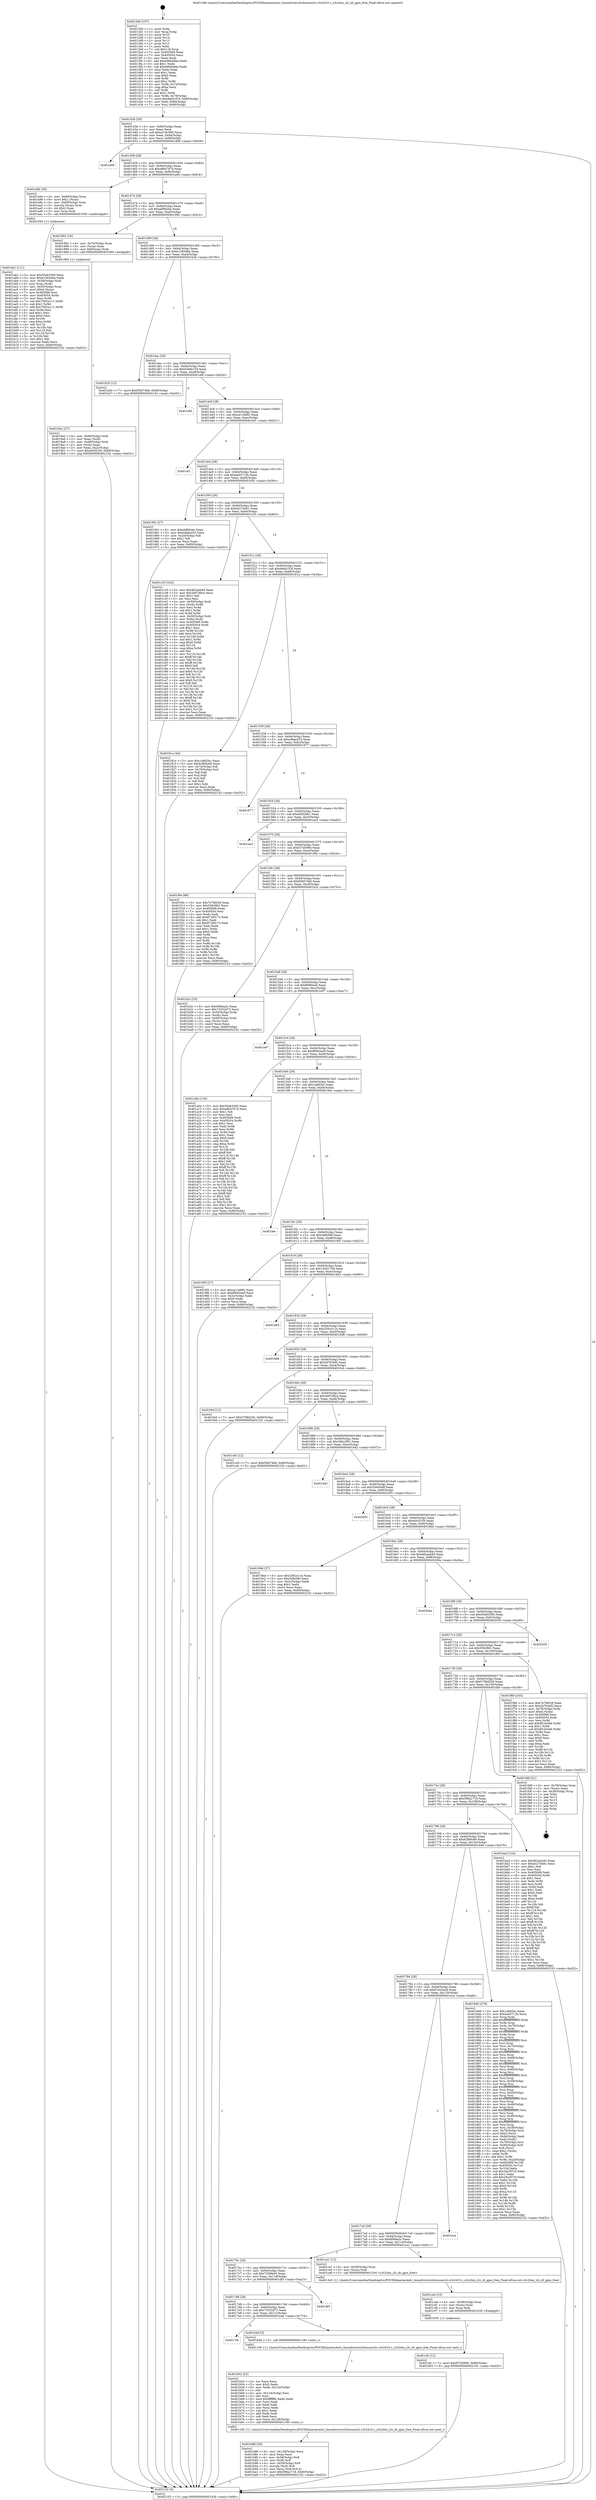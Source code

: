 digraph "0x4013d0" {
  label = "0x4013d0 (/mnt/c/Users/mathe/Desktop/tcc/POCII/binaries/extr_linuxdriversi2cbussesi2c-s3c2410.c_s3c24xx_i2c_dt_gpio_free_Final-ollvm.out::main(0))"
  labelloc = "t"
  node[shape=record]

  Entry [label="",width=0.3,height=0.3,shape=circle,fillcolor=black,style=filled]
  "0x40143b" [label="{
     0x40143b [29]\l
     | [instrs]\l
     &nbsp;&nbsp;0x40143b \<+3\>: mov -0x80(%rbp),%eax\l
     &nbsp;&nbsp;0x40143e \<+2\>: mov %eax,%ecx\l
     &nbsp;&nbsp;0x401440 \<+6\>: sub $0xa216c085,%ecx\l
     &nbsp;&nbsp;0x401446 \<+6\>: mov %eax,-0x94(%rbp)\l
     &nbsp;&nbsp;0x40144c \<+6\>: mov %ecx,-0x98(%rbp)\l
     &nbsp;&nbsp;0x401452 \<+6\>: je 0000000000401d08 \<main+0x938\>\l
  }"]
  "0x401d08" [label="{
     0x401d08\l
  }", style=dashed]
  "0x401458" [label="{
     0x401458 [28]\l
     | [instrs]\l
     &nbsp;&nbsp;0x401458 \<+5\>: jmp 000000000040145d \<main+0x8d\>\l
     &nbsp;&nbsp;0x40145d \<+6\>: mov -0x94(%rbp),%eax\l
     &nbsp;&nbsp;0x401463 \<+5\>: sub $0xa8647b7d,%eax\l
     &nbsp;&nbsp;0x401468 \<+6\>: mov %eax,-0x9c(%rbp)\l
     &nbsp;&nbsp;0x40146e \<+6\>: je 0000000000401a94 \<main+0x6c4\>\l
  }"]
  Exit [label="",width=0.3,height=0.3,shape=circle,fillcolor=black,style=filled,peripheries=2]
  "0x401a94" [label="{
     0x401a94 [29]\l
     | [instrs]\l
     &nbsp;&nbsp;0x401a94 \<+4\>: mov -0x60(%rbp),%rax\l
     &nbsp;&nbsp;0x401a98 \<+6\>: movl $0x1,(%rax)\l
     &nbsp;&nbsp;0x401a9e \<+4\>: mov -0x60(%rbp),%rax\l
     &nbsp;&nbsp;0x401aa2 \<+3\>: movslq (%rax),%rax\l
     &nbsp;&nbsp;0x401aa5 \<+4\>: shl $0x2,%rax\l
     &nbsp;&nbsp;0x401aa9 \<+3\>: mov %rax,%rdi\l
     &nbsp;&nbsp;0x401aac \<+5\>: call 0000000000401050 \<malloc@plt\>\l
     | [calls]\l
     &nbsp;&nbsp;0x401050 \{1\} (unknown)\l
  }"]
  "0x401474" [label="{
     0x401474 [28]\l
     | [instrs]\l
     &nbsp;&nbsp;0x401474 \<+5\>: jmp 0000000000401479 \<main+0xa9\>\l
     &nbsp;&nbsp;0x401479 \<+6\>: mov -0x94(%rbp),%eax\l
     &nbsp;&nbsp;0x40147f \<+5\>: sub $0xabf80cbe,%eax\l
     &nbsp;&nbsp;0x401484 \<+6\>: mov %eax,-0xa0(%rbp)\l
     &nbsp;&nbsp;0x40148a \<+6\>: je 0000000000401992 \<main+0x5c2\>\l
  }"]
  "0x401cfc" [label="{
     0x401cfc [12]\l
     | [instrs]\l
     &nbsp;&nbsp;0x401cfc \<+7\>: movl $0xf37d5990,-0x80(%rbp)\l
     &nbsp;&nbsp;0x401d03 \<+5\>: jmp 0000000000402102 \<main+0xd32\>\l
  }"]
  "0x401992" [label="{
     0x401992 [16]\l
     | [instrs]\l
     &nbsp;&nbsp;0x401992 \<+4\>: mov -0x70(%rbp),%rax\l
     &nbsp;&nbsp;0x401996 \<+3\>: mov (%rax),%rax\l
     &nbsp;&nbsp;0x401999 \<+4\>: mov 0x8(%rax),%rdi\l
     &nbsp;&nbsp;0x40199d \<+5\>: call 0000000000401060 \<atoi@plt\>\l
     | [calls]\l
     &nbsp;&nbsp;0x401060 \{1\} (unknown)\l
  }"]
  "0x401490" [label="{
     0x401490 [28]\l
     | [instrs]\l
     &nbsp;&nbsp;0x401490 \<+5\>: jmp 0000000000401495 \<main+0xc5\>\l
     &nbsp;&nbsp;0x401495 \<+6\>: mov -0x94(%rbp),%eax\l
     &nbsp;&nbsp;0x40149b \<+5\>: sub $0xb1583d6a,%eax\l
     &nbsp;&nbsp;0x4014a0 \<+6\>: mov %eax,-0xa4(%rbp)\l
     &nbsp;&nbsp;0x4014a6 \<+6\>: je 0000000000401b20 \<main+0x750\>\l
  }"]
  "0x401ced" [label="{
     0x401ced [15]\l
     | [instrs]\l
     &nbsp;&nbsp;0x401ced \<+4\>: mov -0x58(%rbp),%rax\l
     &nbsp;&nbsp;0x401cf1 \<+3\>: mov (%rax),%rax\l
     &nbsp;&nbsp;0x401cf4 \<+3\>: mov %rax,%rdi\l
     &nbsp;&nbsp;0x401cf7 \<+5\>: call 0000000000401030 \<free@plt\>\l
     | [calls]\l
     &nbsp;&nbsp;0x401030 \{1\} (unknown)\l
  }"]
  "0x401b20" [label="{
     0x401b20 [12]\l
     | [instrs]\l
     &nbsp;&nbsp;0x401b20 \<+7\>: movl $0xf39d74b6,-0x80(%rbp)\l
     &nbsp;&nbsp;0x401b27 \<+5\>: jmp 0000000000402102 \<main+0xd32\>\l
  }"]
  "0x4014ac" [label="{
     0x4014ac [28]\l
     | [instrs]\l
     &nbsp;&nbsp;0x4014ac \<+5\>: jmp 00000000004014b1 \<main+0xe1\>\l
     &nbsp;&nbsp;0x4014b1 \<+6\>: mov -0x94(%rbp),%eax\l
     &nbsp;&nbsp;0x4014b7 \<+5\>: sub $0xb3e9e104,%eax\l
     &nbsp;&nbsp;0x4014bc \<+6\>: mov %eax,-0xa8(%rbp)\l
     &nbsp;&nbsp;0x4014c2 \<+6\>: je 0000000000401efd \<main+0xb2d\>\l
  }"]
  "0x401b86" [label="{
     0x401b86 [39]\l
     | [instrs]\l
     &nbsp;&nbsp;0x401b86 \<+6\>: mov -0x128(%rbp),%ecx\l
     &nbsp;&nbsp;0x401b8c \<+3\>: imul %eax,%ecx\l
     &nbsp;&nbsp;0x401b8f \<+4\>: mov -0x58(%rbp),%r8\l
     &nbsp;&nbsp;0x401b93 \<+3\>: mov (%r8),%r8\l
     &nbsp;&nbsp;0x401b96 \<+4\>: mov -0x50(%rbp),%r9\l
     &nbsp;&nbsp;0x401b9a \<+3\>: movslq (%r9),%r9\l
     &nbsp;&nbsp;0x401b9d \<+4\>: mov %ecx,(%r8,%r9,4)\l
     &nbsp;&nbsp;0x401ba1 \<+7\>: movl $0x598a2718,-0x80(%rbp)\l
     &nbsp;&nbsp;0x401ba8 \<+5\>: jmp 0000000000402102 \<main+0xd32\>\l
  }"]
  "0x401efd" [label="{
     0x401efd\l
  }", style=dashed]
  "0x4014c8" [label="{
     0x4014c8 [28]\l
     | [instrs]\l
     &nbsp;&nbsp;0x4014c8 \<+5\>: jmp 00000000004014cd \<main+0xfd\>\l
     &nbsp;&nbsp;0x4014cd \<+6\>: mov -0x94(%rbp),%eax\l
     &nbsp;&nbsp;0x4014d3 \<+5\>: sub $0xce13d0f2,%eax\l
     &nbsp;&nbsp;0x4014d8 \<+6\>: mov %eax,-0xac(%rbp)\l
     &nbsp;&nbsp;0x4014de \<+6\>: je 0000000000401ef1 \<main+0xb21\>\l
  }"]
  "0x401b52" [label="{
     0x401b52 [52]\l
     | [instrs]\l
     &nbsp;&nbsp;0x401b52 \<+2\>: xor %ecx,%ecx\l
     &nbsp;&nbsp;0x401b54 \<+5\>: mov $0x2,%edx\l
     &nbsp;&nbsp;0x401b59 \<+6\>: mov %edx,-0x124(%rbp)\l
     &nbsp;&nbsp;0x401b5f \<+1\>: cltd\l
     &nbsp;&nbsp;0x401b60 \<+6\>: mov -0x124(%rbp),%esi\l
     &nbsp;&nbsp;0x401b66 \<+2\>: idiv %esi\l
     &nbsp;&nbsp;0x401b68 \<+6\>: imul $0xfffffffe,%edx,%edx\l
     &nbsp;&nbsp;0x401b6e \<+2\>: mov %ecx,%edi\l
     &nbsp;&nbsp;0x401b70 \<+2\>: sub %edx,%edi\l
     &nbsp;&nbsp;0x401b72 \<+2\>: mov %ecx,%edx\l
     &nbsp;&nbsp;0x401b74 \<+3\>: sub $0x1,%edx\l
     &nbsp;&nbsp;0x401b77 \<+2\>: add %edx,%edi\l
     &nbsp;&nbsp;0x401b79 \<+2\>: sub %edi,%ecx\l
     &nbsp;&nbsp;0x401b7b \<+6\>: mov %ecx,-0x128(%rbp)\l
     &nbsp;&nbsp;0x401b81 \<+5\>: call 0000000000401160 \<next_i\>\l
     | [calls]\l
     &nbsp;&nbsp;0x401160 \{1\} (/mnt/c/Users/mathe/Desktop/tcc/POCII/binaries/extr_linuxdriversi2cbussesi2c-s3c2410.c_s3c24xx_i2c_dt_gpio_free_Final-ollvm.out::next_i)\l
  }"]
  "0x401ef1" [label="{
     0x401ef1\l
  }", style=dashed]
  "0x4014e4" [label="{
     0x4014e4 [28]\l
     | [instrs]\l
     &nbsp;&nbsp;0x4014e4 \<+5\>: jmp 00000000004014e9 \<main+0x119\>\l
     &nbsp;&nbsp;0x4014e9 \<+6\>: mov -0x94(%rbp),%eax\l
     &nbsp;&nbsp;0x4014ef \<+5\>: sub $0xda45712b,%eax\l
     &nbsp;&nbsp;0x4014f4 \<+6\>: mov %eax,-0xb0(%rbp)\l
     &nbsp;&nbsp;0x4014fa \<+6\>: je 000000000040195c \<main+0x58c\>\l
  }"]
  "0x4017f4" [label="{
     0x4017f4\l
  }", style=dashed]
  "0x40195c" [label="{
     0x40195c [27]\l
     | [instrs]\l
     &nbsp;&nbsp;0x40195c \<+5\>: mov $0xabf80cbe,%eax\l
     &nbsp;&nbsp;0x401961 \<+5\>: mov $0xe48ae253,%ecx\l
     &nbsp;&nbsp;0x401966 \<+3\>: mov -0x2d(%rbp),%dl\l
     &nbsp;&nbsp;0x401969 \<+3\>: test $0x1,%dl\l
     &nbsp;&nbsp;0x40196c \<+3\>: cmovne %ecx,%eax\l
     &nbsp;&nbsp;0x40196f \<+3\>: mov %eax,-0x80(%rbp)\l
     &nbsp;&nbsp;0x401972 \<+5\>: jmp 0000000000402102 \<main+0xd32\>\l
  }"]
  "0x401500" [label="{
     0x401500 [28]\l
     | [instrs]\l
     &nbsp;&nbsp;0x401500 \<+5\>: jmp 0000000000401505 \<main+0x135\>\l
     &nbsp;&nbsp;0x401505 \<+6\>: mov -0x94(%rbp),%eax\l
     &nbsp;&nbsp;0x40150b \<+5\>: sub $0xdc27d491,%eax\l
     &nbsp;&nbsp;0x401510 \<+6\>: mov %eax,-0xb4(%rbp)\l
     &nbsp;&nbsp;0x401516 \<+6\>: je 0000000000401c33 \<main+0x863\>\l
  }"]
  "0x401b4d" [label="{
     0x401b4d [5]\l
     | [instrs]\l
     &nbsp;&nbsp;0x401b4d \<+5\>: call 0000000000401160 \<next_i\>\l
     | [calls]\l
     &nbsp;&nbsp;0x401160 \{1\} (/mnt/c/Users/mathe/Desktop/tcc/POCII/binaries/extr_linuxdriversi2cbussesi2c-s3c2410.c_s3c24xx_i2c_dt_gpio_free_Final-ollvm.out::next_i)\l
  }"]
  "0x401c33" [label="{
     0x401c33 [162]\l
     | [instrs]\l
     &nbsp;&nbsp;0x401c33 \<+5\>: mov $0x482aeb40,%eax\l
     &nbsp;&nbsp;0x401c38 \<+5\>: mov $0x2b97dbce,%ecx\l
     &nbsp;&nbsp;0x401c3d \<+2\>: mov $0x1,%dl\l
     &nbsp;&nbsp;0x401c3f \<+2\>: xor %esi,%esi\l
     &nbsp;&nbsp;0x401c41 \<+4\>: mov -0x50(%rbp),%rdi\l
     &nbsp;&nbsp;0x401c45 \<+3\>: mov (%rdi),%r8d\l
     &nbsp;&nbsp;0x401c48 \<+3\>: mov %esi,%r9d\l
     &nbsp;&nbsp;0x401c4b \<+4\>: sub $0x1,%r9d\l
     &nbsp;&nbsp;0x401c4f \<+3\>: sub %r9d,%r8d\l
     &nbsp;&nbsp;0x401c52 \<+4\>: mov -0x50(%rbp),%rdi\l
     &nbsp;&nbsp;0x401c56 \<+3\>: mov %r8d,(%rdi)\l
     &nbsp;&nbsp;0x401c59 \<+8\>: mov 0x405068,%r8d\l
     &nbsp;&nbsp;0x401c61 \<+8\>: mov 0x405054,%r9d\l
     &nbsp;&nbsp;0x401c69 \<+3\>: sub $0x1,%esi\l
     &nbsp;&nbsp;0x401c6c \<+3\>: mov %r8d,%r10d\l
     &nbsp;&nbsp;0x401c6f \<+3\>: add %esi,%r10d\l
     &nbsp;&nbsp;0x401c72 \<+4\>: imul %r10d,%r8d\l
     &nbsp;&nbsp;0x401c76 \<+4\>: and $0x1,%r8d\l
     &nbsp;&nbsp;0x401c7a \<+4\>: cmp $0x0,%r8d\l
     &nbsp;&nbsp;0x401c7e \<+4\>: sete %r11b\l
     &nbsp;&nbsp;0x401c82 \<+4\>: cmp $0xa,%r9d\l
     &nbsp;&nbsp;0x401c86 \<+3\>: setl %bl\l
     &nbsp;&nbsp;0x401c89 \<+3\>: mov %r11b,%r14b\l
     &nbsp;&nbsp;0x401c8c \<+4\>: xor $0xff,%r14b\l
     &nbsp;&nbsp;0x401c90 \<+3\>: mov %bl,%r15b\l
     &nbsp;&nbsp;0x401c93 \<+4\>: xor $0xff,%r15b\l
     &nbsp;&nbsp;0x401c97 \<+3\>: xor $0x0,%dl\l
     &nbsp;&nbsp;0x401c9a \<+3\>: mov %r14b,%r12b\l
     &nbsp;&nbsp;0x401c9d \<+4\>: and $0x0,%r12b\l
     &nbsp;&nbsp;0x401ca1 \<+3\>: and %dl,%r11b\l
     &nbsp;&nbsp;0x401ca4 \<+3\>: mov %r15b,%r13b\l
     &nbsp;&nbsp;0x401ca7 \<+4\>: and $0x0,%r13b\l
     &nbsp;&nbsp;0x401cab \<+2\>: and %dl,%bl\l
     &nbsp;&nbsp;0x401cad \<+3\>: or %r11b,%r12b\l
     &nbsp;&nbsp;0x401cb0 \<+3\>: or %bl,%r13b\l
     &nbsp;&nbsp;0x401cb3 \<+3\>: xor %r13b,%r12b\l
     &nbsp;&nbsp;0x401cb6 \<+3\>: or %r15b,%r14b\l
     &nbsp;&nbsp;0x401cb9 \<+4\>: xor $0xff,%r14b\l
     &nbsp;&nbsp;0x401cbd \<+3\>: or $0x0,%dl\l
     &nbsp;&nbsp;0x401cc0 \<+3\>: and %dl,%r14b\l
     &nbsp;&nbsp;0x401cc3 \<+3\>: or %r14b,%r12b\l
     &nbsp;&nbsp;0x401cc6 \<+4\>: test $0x1,%r12b\l
     &nbsp;&nbsp;0x401cca \<+3\>: cmovne %ecx,%eax\l
     &nbsp;&nbsp;0x401ccd \<+3\>: mov %eax,-0x80(%rbp)\l
     &nbsp;&nbsp;0x401cd0 \<+5\>: jmp 0000000000402102 \<main+0xd32\>\l
  }"]
  "0x40151c" [label="{
     0x40151c [28]\l
     | [instrs]\l
     &nbsp;&nbsp;0x40151c \<+5\>: jmp 0000000000401521 \<main+0x151\>\l
     &nbsp;&nbsp;0x401521 \<+6\>: mov -0x94(%rbp),%eax\l
     &nbsp;&nbsp;0x401527 \<+5\>: sub $0xded41f18,%eax\l
     &nbsp;&nbsp;0x40152c \<+6\>: mov %eax,-0xb8(%rbp)\l
     &nbsp;&nbsp;0x401532 \<+6\>: je 000000000040181a \<main+0x44a\>\l
  }"]
  "0x4017d8" [label="{
     0x4017d8 [28]\l
     | [instrs]\l
     &nbsp;&nbsp;0x4017d8 \<+5\>: jmp 00000000004017dd \<main+0x40d\>\l
     &nbsp;&nbsp;0x4017dd \<+6\>: mov -0x94(%rbp),%eax\l
     &nbsp;&nbsp;0x4017e3 \<+5\>: sub $0x73332d72,%eax\l
     &nbsp;&nbsp;0x4017e8 \<+6\>: mov %eax,-0x11c(%rbp)\l
     &nbsp;&nbsp;0x4017ee \<+6\>: je 0000000000401b4d \<main+0x77d\>\l
  }"]
  "0x40181a" [label="{
     0x40181a [44]\l
     | [instrs]\l
     &nbsp;&nbsp;0x40181a \<+5\>: mov $0x1a8d2bc,%eax\l
     &nbsp;&nbsp;0x40181f \<+5\>: mov $0x62fb6c66,%ecx\l
     &nbsp;&nbsp;0x401824 \<+3\>: mov -0x7a(%rbp),%dl\l
     &nbsp;&nbsp;0x401827 \<+4\>: mov -0x79(%rbp),%sil\l
     &nbsp;&nbsp;0x40182b \<+3\>: mov %dl,%dil\l
     &nbsp;&nbsp;0x40182e \<+3\>: and %sil,%dil\l
     &nbsp;&nbsp;0x401831 \<+3\>: xor %sil,%dl\l
     &nbsp;&nbsp;0x401834 \<+3\>: or %dl,%dil\l
     &nbsp;&nbsp;0x401837 \<+4\>: test $0x1,%dil\l
     &nbsp;&nbsp;0x40183b \<+3\>: cmovne %ecx,%eax\l
     &nbsp;&nbsp;0x40183e \<+3\>: mov %eax,-0x80(%rbp)\l
     &nbsp;&nbsp;0x401841 \<+5\>: jmp 0000000000402102 \<main+0xd32\>\l
  }"]
  "0x401538" [label="{
     0x401538 [28]\l
     | [instrs]\l
     &nbsp;&nbsp;0x401538 \<+5\>: jmp 000000000040153d \<main+0x16d\>\l
     &nbsp;&nbsp;0x40153d \<+6\>: mov -0x94(%rbp),%eax\l
     &nbsp;&nbsp;0x401543 \<+5\>: sub $0xe48ae253,%eax\l
     &nbsp;&nbsp;0x401548 \<+6\>: mov %eax,-0xbc(%rbp)\l
     &nbsp;&nbsp;0x40154e \<+6\>: je 0000000000401977 \<main+0x5a7\>\l
  }"]
  "0x402102" [label="{
     0x402102 [5]\l
     | [instrs]\l
     &nbsp;&nbsp;0x402102 \<+5\>: jmp 000000000040143b \<main+0x6b\>\l
  }"]
  "0x4013d0" [label="{
     0x4013d0 [107]\l
     | [instrs]\l
     &nbsp;&nbsp;0x4013d0 \<+1\>: push %rbp\l
     &nbsp;&nbsp;0x4013d1 \<+3\>: mov %rsp,%rbp\l
     &nbsp;&nbsp;0x4013d4 \<+2\>: push %r15\l
     &nbsp;&nbsp;0x4013d6 \<+2\>: push %r14\l
     &nbsp;&nbsp;0x4013d8 \<+2\>: push %r13\l
     &nbsp;&nbsp;0x4013da \<+2\>: push %r12\l
     &nbsp;&nbsp;0x4013dc \<+1\>: push %rbx\l
     &nbsp;&nbsp;0x4013dd \<+7\>: sub $0x118,%rsp\l
     &nbsp;&nbsp;0x4013e4 \<+7\>: mov 0x405068,%eax\l
     &nbsp;&nbsp;0x4013eb \<+7\>: mov 0x405054,%ecx\l
     &nbsp;&nbsp;0x4013f2 \<+2\>: mov %eax,%edx\l
     &nbsp;&nbsp;0x4013f4 \<+6\>: add $0xe96bd4be,%edx\l
     &nbsp;&nbsp;0x4013fa \<+3\>: sub $0x1,%edx\l
     &nbsp;&nbsp;0x4013fd \<+6\>: sub $0xe96bd4be,%edx\l
     &nbsp;&nbsp;0x401403 \<+3\>: imul %edx,%eax\l
     &nbsp;&nbsp;0x401406 \<+3\>: and $0x1,%eax\l
     &nbsp;&nbsp;0x401409 \<+3\>: cmp $0x0,%eax\l
     &nbsp;&nbsp;0x40140c \<+4\>: sete %r8b\l
     &nbsp;&nbsp;0x401410 \<+4\>: and $0x1,%r8b\l
     &nbsp;&nbsp;0x401414 \<+4\>: mov %r8b,-0x7a(%rbp)\l
     &nbsp;&nbsp;0x401418 \<+3\>: cmp $0xa,%ecx\l
     &nbsp;&nbsp;0x40141b \<+4\>: setl %r8b\l
     &nbsp;&nbsp;0x40141f \<+4\>: and $0x1,%r8b\l
     &nbsp;&nbsp;0x401423 \<+4\>: mov %r8b,-0x79(%rbp)\l
     &nbsp;&nbsp;0x401427 \<+7\>: movl $0xded41f18,-0x80(%rbp)\l
     &nbsp;&nbsp;0x40142e \<+6\>: mov %edi,-0x84(%rbp)\l
     &nbsp;&nbsp;0x401434 \<+7\>: mov %rsi,-0x90(%rbp)\l
  }"]
  "0x401df3" [label="{
     0x401df3\l
  }", style=dashed]
  "0x401977" [label="{
     0x401977\l
  }", style=dashed]
  "0x401554" [label="{
     0x401554 [28]\l
     | [instrs]\l
     &nbsp;&nbsp;0x401554 \<+5\>: jmp 0000000000401559 \<main+0x189\>\l
     &nbsp;&nbsp;0x401559 \<+6\>: mov -0x94(%rbp),%eax\l
     &nbsp;&nbsp;0x40155f \<+5\>: sub $0xe92f26b1,%eax\l
     &nbsp;&nbsp;0x401564 \<+6\>: mov %eax,-0xc0(%rbp)\l
     &nbsp;&nbsp;0x40156a \<+6\>: je 0000000000401ea3 \<main+0xad3\>\l
  }"]
  "0x4017bc" [label="{
     0x4017bc [28]\l
     | [instrs]\l
     &nbsp;&nbsp;0x4017bc \<+5\>: jmp 00000000004017c1 \<main+0x3f1\>\l
     &nbsp;&nbsp;0x4017c1 \<+6\>: mov -0x94(%rbp),%eax\l
     &nbsp;&nbsp;0x4017c7 \<+5\>: sub $0x7259feb5,%eax\l
     &nbsp;&nbsp;0x4017cc \<+6\>: mov %eax,-0x118(%rbp)\l
     &nbsp;&nbsp;0x4017d2 \<+6\>: je 0000000000401df3 \<main+0xa23\>\l
  }"]
  "0x401ea3" [label="{
     0x401ea3\l
  }", style=dashed]
  "0x401570" [label="{
     0x401570 [28]\l
     | [instrs]\l
     &nbsp;&nbsp;0x401570 \<+5\>: jmp 0000000000401575 \<main+0x1a5\>\l
     &nbsp;&nbsp;0x401575 \<+6\>: mov -0x94(%rbp),%eax\l
     &nbsp;&nbsp;0x40157b \<+5\>: sub $0xf37d5990,%eax\l
     &nbsp;&nbsp;0x401580 \<+6\>: mov %eax,-0xc4(%rbp)\l
     &nbsp;&nbsp;0x401586 \<+6\>: je 0000000000401f0e \<main+0xb3e\>\l
  }"]
  "0x401ce1" [label="{
     0x401ce1 [12]\l
     | [instrs]\l
     &nbsp;&nbsp;0x401ce1 \<+4\>: mov -0x58(%rbp),%rax\l
     &nbsp;&nbsp;0x401ce5 \<+3\>: mov (%rax),%rdi\l
     &nbsp;&nbsp;0x401ce8 \<+5\>: call 00000000004013c0 \<s3c24xx_i2c_dt_gpio_free\>\l
     | [calls]\l
     &nbsp;&nbsp;0x4013c0 \{1\} (/mnt/c/Users/mathe/Desktop/tcc/POCII/binaries/extr_linuxdriversi2cbussesi2c-s3c2410.c_s3c24xx_i2c_dt_gpio_free_Final-ollvm.out::s3c24xx_i2c_dt_gpio_free)\l
  }"]
  "0x401f0e" [label="{
     0x401f0e [88]\l
     | [instrs]\l
     &nbsp;&nbsp;0x401f0e \<+5\>: mov $0x7e7fd028,%eax\l
     &nbsp;&nbsp;0x401f13 \<+5\>: mov $0x55fc0fd1,%ecx\l
     &nbsp;&nbsp;0x401f18 \<+7\>: mov 0x405068,%edx\l
     &nbsp;&nbsp;0x401f1f \<+7\>: mov 0x405054,%esi\l
     &nbsp;&nbsp;0x401f26 \<+2\>: mov %edx,%edi\l
     &nbsp;&nbsp;0x401f28 \<+6\>: add $0x8728f173,%edi\l
     &nbsp;&nbsp;0x401f2e \<+3\>: sub $0x1,%edi\l
     &nbsp;&nbsp;0x401f31 \<+6\>: sub $0x8728f173,%edi\l
     &nbsp;&nbsp;0x401f37 \<+3\>: imul %edi,%edx\l
     &nbsp;&nbsp;0x401f3a \<+3\>: and $0x1,%edx\l
     &nbsp;&nbsp;0x401f3d \<+3\>: cmp $0x0,%edx\l
     &nbsp;&nbsp;0x401f40 \<+4\>: sete %r8b\l
     &nbsp;&nbsp;0x401f44 \<+3\>: cmp $0xa,%esi\l
     &nbsp;&nbsp;0x401f47 \<+4\>: setl %r9b\l
     &nbsp;&nbsp;0x401f4b \<+3\>: mov %r8b,%r10b\l
     &nbsp;&nbsp;0x401f4e \<+3\>: and %r9b,%r10b\l
     &nbsp;&nbsp;0x401f51 \<+3\>: xor %r9b,%r8b\l
     &nbsp;&nbsp;0x401f54 \<+3\>: or %r8b,%r10b\l
     &nbsp;&nbsp;0x401f57 \<+4\>: test $0x1,%r10b\l
     &nbsp;&nbsp;0x401f5b \<+3\>: cmovne %ecx,%eax\l
     &nbsp;&nbsp;0x401f5e \<+3\>: mov %eax,-0x80(%rbp)\l
     &nbsp;&nbsp;0x401f61 \<+5\>: jmp 0000000000402102 \<main+0xd32\>\l
  }"]
  "0x40158c" [label="{
     0x40158c [28]\l
     | [instrs]\l
     &nbsp;&nbsp;0x40158c \<+5\>: jmp 0000000000401591 \<main+0x1c1\>\l
     &nbsp;&nbsp;0x401591 \<+6\>: mov -0x94(%rbp),%eax\l
     &nbsp;&nbsp;0x401597 \<+5\>: sub $0xf39d74b6,%eax\l
     &nbsp;&nbsp;0x40159c \<+6\>: mov %eax,-0xc8(%rbp)\l
     &nbsp;&nbsp;0x4015a2 \<+6\>: je 0000000000401b2c \<main+0x75c\>\l
  }"]
  "0x4017a0" [label="{
     0x4017a0 [28]\l
     | [instrs]\l
     &nbsp;&nbsp;0x4017a0 \<+5\>: jmp 00000000004017a5 \<main+0x3d5\>\l
     &nbsp;&nbsp;0x4017a5 \<+6\>: mov -0x94(%rbp),%eax\l
     &nbsp;&nbsp;0x4017ab \<+5\>: sub $0x6f4fea2c,%eax\l
     &nbsp;&nbsp;0x4017b0 \<+6\>: mov %eax,-0x114(%rbp)\l
     &nbsp;&nbsp;0x4017b6 \<+6\>: je 0000000000401ce1 \<main+0x911\>\l
  }"]
  "0x401b2c" [label="{
     0x401b2c [33]\l
     | [instrs]\l
     &nbsp;&nbsp;0x401b2c \<+5\>: mov $0x6f4fea2c,%eax\l
     &nbsp;&nbsp;0x401b31 \<+5\>: mov $0x73332d72,%ecx\l
     &nbsp;&nbsp;0x401b36 \<+4\>: mov -0x50(%rbp),%rdx\l
     &nbsp;&nbsp;0x401b3a \<+2\>: mov (%rdx),%esi\l
     &nbsp;&nbsp;0x401b3c \<+4\>: mov -0x60(%rbp),%rdx\l
     &nbsp;&nbsp;0x401b40 \<+2\>: cmp (%rdx),%esi\l
     &nbsp;&nbsp;0x401b42 \<+3\>: cmovl %ecx,%eax\l
     &nbsp;&nbsp;0x401b45 \<+3\>: mov %eax,-0x80(%rbp)\l
     &nbsp;&nbsp;0x401b48 \<+5\>: jmp 0000000000402102 \<main+0xd32\>\l
  }"]
  "0x4015a8" [label="{
     0x4015a8 [28]\l
     | [instrs]\l
     &nbsp;&nbsp;0x4015a8 \<+5\>: jmp 00000000004015ad \<main+0x1dd\>\l
     &nbsp;&nbsp;0x4015ad \<+6\>: mov -0x94(%rbp),%eax\l
     &nbsp;&nbsp;0x4015b3 \<+5\>: sub $0xf6f80eab,%eax\l
     &nbsp;&nbsp;0x4015b8 \<+6\>: mov %eax,-0xcc(%rbp)\l
     &nbsp;&nbsp;0x4015be \<+6\>: je 0000000000401e97 \<main+0xac7\>\l
  }"]
  "0x401eca" [label="{
     0x401eca\l
  }", style=dashed]
  "0x401e97" [label="{
     0x401e97\l
  }", style=dashed]
  "0x4015c4" [label="{
     0x4015c4 [28]\l
     | [instrs]\l
     &nbsp;&nbsp;0x4015c4 \<+5\>: jmp 00000000004015c9 \<main+0x1f9\>\l
     &nbsp;&nbsp;0x4015c9 \<+6\>: mov -0x94(%rbp),%eax\l
     &nbsp;&nbsp;0x4015cf \<+5\>: sub $0xf8062ee9,%eax\l
     &nbsp;&nbsp;0x4015d4 \<+6\>: mov %eax,-0xd0(%rbp)\l
     &nbsp;&nbsp;0x4015da \<+6\>: je 0000000000401a0e \<main+0x63e\>\l
  }"]
  "0x401ab1" [label="{
     0x401ab1 [111]\l
     | [instrs]\l
     &nbsp;&nbsp;0x401ab1 \<+5\>: mov $0x50a63395,%ecx\l
     &nbsp;&nbsp;0x401ab6 \<+5\>: mov $0xb1583d6a,%edx\l
     &nbsp;&nbsp;0x401abb \<+4\>: mov -0x58(%rbp),%rdi\l
     &nbsp;&nbsp;0x401abf \<+3\>: mov %rax,(%rdi)\l
     &nbsp;&nbsp;0x401ac2 \<+4\>: mov -0x50(%rbp),%rax\l
     &nbsp;&nbsp;0x401ac6 \<+6\>: movl $0x0,(%rax)\l
     &nbsp;&nbsp;0x401acc \<+7\>: mov 0x405068,%esi\l
     &nbsp;&nbsp;0x401ad3 \<+8\>: mov 0x405054,%r8d\l
     &nbsp;&nbsp;0x401adb \<+3\>: mov %esi,%r9d\l
     &nbsp;&nbsp;0x401ade \<+7\>: sub $0x7002a111,%r9d\l
     &nbsp;&nbsp;0x401ae5 \<+4\>: sub $0x1,%r9d\l
     &nbsp;&nbsp;0x401ae9 \<+7\>: add $0x7002a111,%r9d\l
     &nbsp;&nbsp;0x401af0 \<+4\>: imul %r9d,%esi\l
     &nbsp;&nbsp;0x401af4 \<+3\>: and $0x1,%esi\l
     &nbsp;&nbsp;0x401af7 \<+3\>: cmp $0x0,%esi\l
     &nbsp;&nbsp;0x401afa \<+4\>: sete %r10b\l
     &nbsp;&nbsp;0x401afe \<+4\>: cmp $0xa,%r8d\l
     &nbsp;&nbsp;0x401b02 \<+4\>: setl %r11b\l
     &nbsp;&nbsp;0x401b06 \<+3\>: mov %r10b,%bl\l
     &nbsp;&nbsp;0x401b09 \<+3\>: and %r11b,%bl\l
     &nbsp;&nbsp;0x401b0c \<+3\>: xor %r11b,%r10b\l
     &nbsp;&nbsp;0x401b0f \<+3\>: or %r10b,%bl\l
     &nbsp;&nbsp;0x401b12 \<+3\>: test $0x1,%bl\l
     &nbsp;&nbsp;0x401b15 \<+3\>: cmovne %edx,%ecx\l
     &nbsp;&nbsp;0x401b18 \<+3\>: mov %ecx,-0x80(%rbp)\l
     &nbsp;&nbsp;0x401b1b \<+5\>: jmp 0000000000402102 \<main+0xd32\>\l
  }"]
  "0x401a0e" [label="{
     0x401a0e [134]\l
     | [instrs]\l
     &nbsp;&nbsp;0x401a0e \<+5\>: mov $0x50a63395,%eax\l
     &nbsp;&nbsp;0x401a13 \<+5\>: mov $0xa8647b7d,%ecx\l
     &nbsp;&nbsp;0x401a18 \<+2\>: mov $0x1,%dl\l
     &nbsp;&nbsp;0x401a1a \<+2\>: xor %esi,%esi\l
     &nbsp;&nbsp;0x401a1c \<+7\>: mov 0x405068,%edi\l
     &nbsp;&nbsp;0x401a23 \<+8\>: mov 0x405054,%r8d\l
     &nbsp;&nbsp;0x401a2b \<+3\>: sub $0x1,%esi\l
     &nbsp;&nbsp;0x401a2e \<+3\>: mov %edi,%r9d\l
     &nbsp;&nbsp;0x401a31 \<+3\>: add %esi,%r9d\l
     &nbsp;&nbsp;0x401a34 \<+4\>: imul %r9d,%edi\l
     &nbsp;&nbsp;0x401a38 \<+3\>: and $0x1,%edi\l
     &nbsp;&nbsp;0x401a3b \<+3\>: cmp $0x0,%edi\l
     &nbsp;&nbsp;0x401a3e \<+4\>: sete %r10b\l
     &nbsp;&nbsp;0x401a42 \<+4\>: cmp $0xa,%r8d\l
     &nbsp;&nbsp;0x401a46 \<+4\>: setl %r11b\l
     &nbsp;&nbsp;0x401a4a \<+3\>: mov %r10b,%bl\l
     &nbsp;&nbsp;0x401a4d \<+3\>: xor $0xff,%bl\l
     &nbsp;&nbsp;0x401a50 \<+3\>: mov %r11b,%r14b\l
     &nbsp;&nbsp;0x401a53 \<+4\>: xor $0xff,%r14b\l
     &nbsp;&nbsp;0x401a57 \<+3\>: xor $0x1,%dl\l
     &nbsp;&nbsp;0x401a5a \<+3\>: mov %bl,%r15b\l
     &nbsp;&nbsp;0x401a5d \<+4\>: and $0xff,%r15b\l
     &nbsp;&nbsp;0x401a61 \<+3\>: and %dl,%r10b\l
     &nbsp;&nbsp;0x401a64 \<+3\>: mov %r14b,%r12b\l
     &nbsp;&nbsp;0x401a67 \<+4\>: and $0xff,%r12b\l
     &nbsp;&nbsp;0x401a6b \<+3\>: and %dl,%r11b\l
     &nbsp;&nbsp;0x401a6e \<+3\>: or %r10b,%r15b\l
     &nbsp;&nbsp;0x401a71 \<+3\>: or %r11b,%r12b\l
     &nbsp;&nbsp;0x401a74 \<+3\>: xor %r12b,%r15b\l
     &nbsp;&nbsp;0x401a77 \<+3\>: or %r14b,%bl\l
     &nbsp;&nbsp;0x401a7a \<+3\>: xor $0xff,%bl\l
     &nbsp;&nbsp;0x401a7d \<+3\>: or $0x1,%dl\l
     &nbsp;&nbsp;0x401a80 \<+2\>: and %dl,%bl\l
     &nbsp;&nbsp;0x401a82 \<+3\>: or %bl,%r15b\l
     &nbsp;&nbsp;0x401a85 \<+4\>: test $0x1,%r15b\l
     &nbsp;&nbsp;0x401a89 \<+3\>: cmovne %ecx,%eax\l
     &nbsp;&nbsp;0x401a8c \<+3\>: mov %eax,-0x80(%rbp)\l
     &nbsp;&nbsp;0x401a8f \<+5\>: jmp 0000000000402102 \<main+0xd32\>\l
  }"]
  "0x4015e0" [label="{
     0x4015e0 [28]\l
     | [instrs]\l
     &nbsp;&nbsp;0x4015e0 \<+5\>: jmp 00000000004015e5 \<main+0x215\>\l
     &nbsp;&nbsp;0x4015e5 \<+6\>: mov -0x94(%rbp),%eax\l
     &nbsp;&nbsp;0x4015eb \<+5\>: sub $0x1a8d2bc,%eax\l
     &nbsp;&nbsp;0x4015f0 \<+6\>: mov %eax,-0xd4(%rbp)\l
     &nbsp;&nbsp;0x4015f6 \<+6\>: je 0000000000401fee \<main+0xc1e\>\l
  }"]
  "0x4019a2" [label="{
     0x4019a2 [27]\l
     | [instrs]\l
     &nbsp;&nbsp;0x4019a2 \<+4\>: mov -0x68(%rbp),%rdi\l
     &nbsp;&nbsp;0x4019a6 \<+2\>: mov %eax,(%rdi)\l
     &nbsp;&nbsp;0x4019a8 \<+4\>: mov -0x68(%rbp),%rdi\l
     &nbsp;&nbsp;0x4019ac \<+2\>: mov (%rdi),%eax\l
     &nbsp;&nbsp;0x4019ae \<+3\>: mov %eax,-0x2c(%rbp)\l
     &nbsp;&nbsp;0x4019b1 \<+7\>: movl $0x40cf31f4,-0x80(%rbp)\l
     &nbsp;&nbsp;0x4019b8 \<+5\>: jmp 0000000000402102 \<main+0xd32\>\l
  }"]
  "0x401fee" [label="{
     0x401fee\l
  }", style=dashed]
  "0x4015fc" [label="{
     0x4015fc [28]\l
     | [instrs]\l
     &nbsp;&nbsp;0x4015fc \<+5\>: jmp 0000000000401601 \<main+0x231\>\l
     &nbsp;&nbsp;0x401601 \<+6\>: mov -0x94(%rbp),%eax\l
     &nbsp;&nbsp;0x401607 \<+5\>: sub $0x34fb590,%eax\l
     &nbsp;&nbsp;0x40160c \<+6\>: mov %eax,-0xd8(%rbp)\l
     &nbsp;&nbsp;0x401612 \<+6\>: je 00000000004019f3 \<main+0x623\>\l
  }"]
  "0x401784" [label="{
     0x401784 [28]\l
     | [instrs]\l
     &nbsp;&nbsp;0x401784 \<+5\>: jmp 0000000000401789 \<main+0x3b9\>\l
     &nbsp;&nbsp;0x401789 \<+6\>: mov -0x94(%rbp),%eax\l
     &nbsp;&nbsp;0x40178f \<+5\>: sub $0x67e02a2d,%eax\l
     &nbsp;&nbsp;0x401794 \<+6\>: mov %eax,-0x110(%rbp)\l
     &nbsp;&nbsp;0x40179a \<+6\>: je 0000000000401eca \<main+0xafa\>\l
  }"]
  "0x4019f3" [label="{
     0x4019f3 [27]\l
     | [instrs]\l
     &nbsp;&nbsp;0x4019f3 \<+5\>: mov $0xce13d0f2,%eax\l
     &nbsp;&nbsp;0x4019f8 \<+5\>: mov $0xf8062ee9,%ecx\l
     &nbsp;&nbsp;0x4019fd \<+3\>: mov -0x2c(%rbp),%edx\l
     &nbsp;&nbsp;0x401a00 \<+3\>: cmp $0x0,%edx\l
     &nbsp;&nbsp;0x401a03 \<+3\>: cmove %ecx,%eax\l
     &nbsp;&nbsp;0x401a06 \<+3\>: mov %eax,-0x80(%rbp)\l
     &nbsp;&nbsp;0x401a09 \<+5\>: jmp 0000000000402102 \<main+0xd32\>\l
  }"]
  "0x401618" [label="{
     0x401618 [28]\l
     | [instrs]\l
     &nbsp;&nbsp;0x401618 \<+5\>: jmp 000000000040161d \<main+0x24d\>\l
     &nbsp;&nbsp;0x40161d \<+6\>: mov -0x94(%rbp),%eax\l
     &nbsp;&nbsp;0x401623 \<+5\>: sub $0x14261709,%eax\l
     &nbsp;&nbsp;0x401628 \<+6\>: mov %eax,-0xdc(%rbp)\l
     &nbsp;&nbsp;0x40162e \<+6\>: je 0000000000401d63 \<main+0x993\>\l
  }"]
  "0x401846" [label="{
     0x401846 [278]\l
     | [instrs]\l
     &nbsp;&nbsp;0x401846 \<+5\>: mov $0x1a8d2bc,%eax\l
     &nbsp;&nbsp;0x40184b \<+5\>: mov $0xda45712b,%ecx\l
     &nbsp;&nbsp;0x401850 \<+3\>: mov %rsp,%rdx\l
     &nbsp;&nbsp;0x401853 \<+4\>: add $0xfffffffffffffff0,%rdx\l
     &nbsp;&nbsp;0x401857 \<+3\>: mov %rdx,%rsp\l
     &nbsp;&nbsp;0x40185a \<+4\>: mov %rdx,-0x78(%rbp)\l
     &nbsp;&nbsp;0x40185e \<+3\>: mov %rsp,%rdx\l
     &nbsp;&nbsp;0x401861 \<+4\>: add $0xfffffffffffffff0,%rdx\l
     &nbsp;&nbsp;0x401865 \<+3\>: mov %rdx,%rsp\l
     &nbsp;&nbsp;0x401868 \<+3\>: mov %rsp,%rsi\l
     &nbsp;&nbsp;0x40186b \<+4\>: add $0xfffffffffffffff0,%rsi\l
     &nbsp;&nbsp;0x40186f \<+3\>: mov %rsi,%rsp\l
     &nbsp;&nbsp;0x401872 \<+4\>: mov %rsi,-0x70(%rbp)\l
     &nbsp;&nbsp;0x401876 \<+3\>: mov %rsp,%rsi\l
     &nbsp;&nbsp;0x401879 \<+4\>: add $0xfffffffffffffff0,%rsi\l
     &nbsp;&nbsp;0x40187d \<+3\>: mov %rsi,%rsp\l
     &nbsp;&nbsp;0x401880 \<+4\>: mov %rsi,-0x68(%rbp)\l
     &nbsp;&nbsp;0x401884 \<+3\>: mov %rsp,%rsi\l
     &nbsp;&nbsp;0x401887 \<+4\>: add $0xfffffffffffffff0,%rsi\l
     &nbsp;&nbsp;0x40188b \<+3\>: mov %rsi,%rsp\l
     &nbsp;&nbsp;0x40188e \<+4\>: mov %rsi,-0x60(%rbp)\l
     &nbsp;&nbsp;0x401892 \<+3\>: mov %rsp,%rsi\l
     &nbsp;&nbsp;0x401895 \<+4\>: add $0xfffffffffffffff0,%rsi\l
     &nbsp;&nbsp;0x401899 \<+3\>: mov %rsi,%rsp\l
     &nbsp;&nbsp;0x40189c \<+4\>: mov %rsi,-0x58(%rbp)\l
     &nbsp;&nbsp;0x4018a0 \<+3\>: mov %rsp,%rsi\l
     &nbsp;&nbsp;0x4018a3 \<+4\>: add $0xfffffffffffffff0,%rsi\l
     &nbsp;&nbsp;0x4018a7 \<+3\>: mov %rsi,%rsp\l
     &nbsp;&nbsp;0x4018aa \<+4\>: mov %rsi,-0x50(%rbp)\l
     &nbsp;&nbsp;0x4018ae \<+3\>: mov %rsp,%rsi\l
     &nbsp;&nbsp;0x4018b1 \<+4\>: add $0xfffffffffffffff0,%rsi\l
     &nbsp;&nbsp;0x4018b5 \<+3\>: mov %rsi,%rsp\l
     &nbsp;&nbsp;0x4018b8 \<+4\>: mov %rsi,-0x48(%rbp)\l
     &nbsp;&nbsp;0x4018bc \<+3\>: mov %rsp,%rsi\l
     &nbsp;&nbsp;0x4018bf \<+4\>: add $0xfffffffffffffff0,%rsi\l
     &nbsp;&nbsp;0x4018c3 \<+3\>: mov %rsi,%rsp\l
     &nbsp;&nbsp;0x4018c6 \<+4\>: mov %rsi,-0x40(%rbp)\l
     &nbsp;&nbsp;0x4018ca \<+3\>: mov %rsp,%rsi\l
     &nbsp;&nbsp;0x4018cd \<+4\>: add $0xfffffffffffffff0,%rsi\l
     &nbsp;&nbsp;0x4018d1 \<+3\>: mov %rsi,%rsp\l
     &nbsp;&nbsp;0x4018d4 \<+4\>: mov %rsi,-0x38(%rbp)\l
     &nbsp;&nbsp;0x4018d8 \<+4\>: mov -0x78(%rbp),%rsi\l
     &nbsp;&nbsp;0x4018dc \<+6\>: movl $0x0,(%rsi)\l
     &nbsp;&nbsp;0x4018e2 \<+6\>: mov -0x84(%rbp),%edi\l
     &nbsp;&nbsp;0x4018e8 \<+2\>: mov %edi,(%rdx)\l
     &nbsp;&nbsp;0x4018ea \<+4\>: mov -0x70(%rbp),%rsi\l
     &nbsp;&nbsp;0x4018ee \<+7\>: mov -0x90(%rbp),%r8\l
     &nbsp;&nbsp;0x4018f5 \<+3\>: mov %r8,(%rsi)\l
     &nbsp;&nbsp;0x4018f8 \<+3\>: cmpl $0x2,(%rdx)\l
     &nbsp;&nbsp;0x4018fb \<+4\>: setne %r9b\l
     &nbsp;&nbsp;0x4018ff \<+4\>: and $0x1,%r9b\l
     &nbsp;&nbsp;0x401903 \<+4\>: mov %r9b,-0x2d(%rbp)\l
     &nbsp;&nbsp;0x401907 \<+8\>: mov 0x405068,%r10d\l
     &nbsp;&nbsp;0x40190f \<+8\>: mov 0x405054,%r11d\l
     &nbsp;&nbsp;0x401917 \<+3\>: mov %r10d,%ebx\l
     &nbsp;&nbsp;0x40191a \<+6\>: sub $0x34a3f7c0,%ebx\l
     &nbsp;&nbsp;0x401920 \<+3\>: sub $0x1,%ebx\l
     &nbsp;&nbsp;0x401923 \<+6\>: add $0x34a3f7c0,%ebx\l
     &nbsp;&nbsp;0x401929 \<+4\>: imul %ebx,%r10d\l
     &nbsp;&nbsp;0x40192d \<+4\>: and $0x1,%r10d\l
     &nbsp;&nbsp;0x401931 \<+4\>: cmp $0x0,%r10d\l
     &nbsp;&nbsp;0x401935 \<+4\>: sete %r9b\l
     &nbsp;&nbsp;0x401939 \<+4\>: cmp $0xa,%r11d\l
     &nbsp;&nbsp;0x40193d \<+4\>: setl %r14b\l
     &nbsp;&nbsp;0x401941 \<+3\>: mov %r9b,%r15b\l
     &nbsp;&nbsp;0x401944 \<+3\>: and %r14b,%r15b\l
     &nbsp;&nbsp;0x401947 \<+3\>: xor %r14b,%r9b\l
     &nbsp;&nbsp;0x40194a \<+3\>: or %r9b,%r15b\l
     &nbsp;&nbsp;0x40194d \<+4\>: test $0x1,%r15b\l
     &nbsp;&nbsp;0x401951 \<+3\>: cmovne %ecx,%eax\l
     &nbsp;&nbsp;0x401954 \<+3\>: mov %eax,-0x80(%rbp)\l
     &nbsp;&nbsp;0x401957 \<+5\>: jmp 0000000000402102 \<main+0xd32\>\l
  }"]
  "0x401d63" [label="{
     0x401d63\l
  }", style=dashed]
  "0x401634" [label="{
     0x401634 [28]\l
     | [instrs]\l
     &nbsp;&nbsp;0x401634 \<+5\>: jmp 0000000000401639 \<main+0x269\>\l
     &nbsp;&nbsp;0x401639 \<+6\>: mov -0x94(%rbp),%eax\l
     &nbsp;&nbsp;0x40163f \<+5\>: sub $0x2591e11e,%eax\l
     &nbsp;&nbsp;0x401644 \<+6\>: mov %eax,-0xe0(%rbp)\l
     &nbsp;&nbsp;0x40164a \<+6\>: je 00000000004019d8 \<main+0x608\>\l
  }"]
  "0x401768" [label="{
     0x401768 [28]\l
     | [instrs]\l
     &nbsp;&nbsp;0x401768 \<+5\>: jmp 000000000040176d \<main+0x39d\>\l
     &nbsp;&nbsp;0x40176d \<+6\>: mov -0x94(%rbp),%eax\l
     &nbsp;&nbsp;0x401773 \<+5\>: sub $0x62fb6c66,%eax\l
     &nbsp;&nbsp;0x401778 \<+6\>: mov %eax,-0x10c(%rbp)\l
     &nbsp;&nbsp;0x40177e \<+6\>: je 0000000000401846 \<main+0x476\>\l
  }"]
  "0x4019d8" [label="{
     0x4019d8\l
  }", style=dashed]
  "0x401650" [label="{
     0x401650 [28]\l
     | [instrs]\l
     &nbsp;&nbsp;0x401650 \<+5\>: jmp 0000000000401655 \<main+0x285\>\l
     &nbsp;&nbsp;0x401655 \<+6\>: mov -0x94(%rbp),%eax\l
     &nbsp;&nbsp;0x40165b \<+5\>: sub $0x2b7b3ef2,%eax\l
     &nbsp;&nbsp;0x401660 \<+6\>: mov %eax,-0xe4(%rbp)\l
     &nbsp;&nbsp;0x401666 \<+6\>: je 0000000000401fcd \<main+0xbfd\>\l
  }"]
  "0x401bad" [label="{
     0x401bad [134]\l
     | [instrs]\l
     &nbsp;&nbsp;0x401bad \<+5\>: mov $0x482aeb40,%eax\l
     &nbsp;&nbsp;0x401bb2 \<+5\>: mov $0xdc27d491,%ecx\l
     &nbsp;&nbsp;0x401bb7 \<+2\>: mov $0x1,%dl\l
     &nbsp;&nbsp;0x401bb9 \<+2\>: xor %esi,%esi\l
     &nbsp;&nbsp;0x401bbb \<+7\>: mov 0x405068,%edi\l
     &nbsp;&nbsp;0x401bc2 \<+8\>: mov 0x405054,%r8d\l
     &nbsp;&nbsp;0x401bca \<+3\>: sub $0x1,%esi\l
     &nbsp;&nbsp;0x401bcd \<+3\>: mov %edi,%r9d\l
     &nbsp;&nbsp;0x401bd0 \<+3\>: add %esi,%r9d\l
     &nbsp;&nbsp;0x401bd3 \<+4\>: imul %r9d,%edi\l
     &nbsp;&nbsp;0x401bd7 \<+3\>: and $0x1,%edi\l
     &nbsp;&nbsp;0x401bda \<+3\>: cmp $0x0,%edi\l
     &nbsp;&nbsp;0x401bdd \<+4\>: sete %r10b\l
     &nbsp;&nbsp;0x401be1 \<+4\>: cmp $0xa,%r8d\l
     &nbsp;&nbsp;0x401be5 \<+4\>: setl %r11b\l
     &nbsp;&nbsp;0x401be9 \<+3\>: mov %r10b,%bl\l
     &nbsp;&nbsp;0x401bec \<+3\>: xor $0xff,%bl\l
     &nbsp;&nbsp;0x401bef \<+3\>: mov %r11b,%r14b\l
     &nbsp;&nbsp;0x401bf2 \<+4\>: xor $0xff,%r14b\l
     &nbsp;&nbsp;0x401bf6 \<+3\>: xor $0x1,%dl\l
     &nbsp;&nbsp;0x401bf9 \<+3\>: mov %bl,%r15b\l
     &nbsp;&nbsp;0x401bfc \<+4\>: and $0xff,%r15b\l
     &nbsp;&nbsp;0x401c00 \<+3\>: and %dl,%r10b\l
     &nbsp;&nbsp;0x401c03 \<+3\>: mov %r14b,%r12b\l
     &nbsp;&nbsp;0x401c06 \<+4\>: and $0xff,%r12b\l
     &nbsp;&nbsp;0x401c0a \<+3\>: and %dl,%r11b\l
     &nbsp;&nbsp;0x401c0d \<+3\>: or %r10b,%r15b\l
     &nbsp;&nbsp;0x401c10 \<+3\>: or %r11b,%r12b\l
     &nbsp;&nbsp;0x401c13 \<+3\>: xor %r12b,%r15b\l
     &nbsp;&nbsp;0x401c16 \<+3\>: or %r14b,%bl\l
     &nbsp;&nbsp;0x401c19 \<+3\>: xor $0xff,%bl\l
     &nbsp;&nbsp;0x401c1c \<+3\>: or $0x1,%dl\l
     &nbsp;&nbsp;0x401c1f \<+2\>: and %dl,%bl\l
     &nbsp;&nbsp;0x401c21 \<+3\>: or %bl,%r15b\l
     &nbsp;&nbsp;0x401c24 \<+4\>: test $0x1,%r15b\l
     &nbsp;&nbsp;0x401c28 \<+3\>: cmovne %ecx,%eax\l
     &nbsp;&nbsp;0x401c2b \<+3\>: mov %eax,-0x80(%rbp)\l
     &nbsp;&nbsp;0x401c2e \<+5\>: jmp 0000000000402102 \<main+0xd32\>\l
  }"]
  "0x401fcd" [label="{
     0x401fcd [12]\l
     | [instrs]\l
     &nbsp;&nbsp;0x401fcd \<+7\>: movl $0x5708d226,-0x80(%rbp)\l
     &nbsp;&nbsp;0x401fd4 \<+5\>: jmp 0000000000402102 \<main+0xd32\>\l
  }"]
  "0x40166c" [label="{
     0x40166c [28]\l
     | [instrs]\l
     &nbsp;&nbsp;0x40166c \<+5\>: jmp 0000000000401671 \<main+0x2a1\>\l
     &nbsp;&nbsp;0x401671 \<+6\>: mov -0x94(%rbp),%eax\l
     &nbsp;&nbsp;0x401677 \<+5\>: sub $0x2b97dbce,%eax\l
     &nbsp;&nbsp;0x40167c \<+6\>: mov %eax,-0xe8(%rbp)\l
     &nbsp;&nbsp;0x401682 \<+6\>: je 0000000000401cd5 \<main+0x905\>\l
  }"]
  "0x40174c" [label="{
     0x40174c [28]\l
     | [instrs]\l
     &nbsp;&nbsp;0x40174c \<+5\>: jmp 0000000000401751 \<main+0x381\>\l
     &nbsp;&nbsp;0x401751 \<+6\>: mov -0x94(%rbp),%eax\l
     &nbsp;&nbsp;0x401757 \<+5\>: sub $0x598a2718,%eax\l
     &nbsp;&nbsp;0x40175c \<+6\>: mov %eax,-0x108(%rbp)\l
     &nbsp;&nbsp;0x401762 \<+6\>: je 0000000000401bad \<main+0x7dd\>\l
  }"]
  "0x401cd5" [label="{
     0x401cd5 [12]\l
     | [instrs]\l
     &nbsp;&nbsp;0x401cd5 \<+7\>: movl $0xf39d74b6,-0x80(%rbp)\l
     &nbsp;&nbsp;0x401cdc \<+5\>: jmp 0000000000402102 \<main+0xd32\>\l
  }"]
  "0x401688" [label="{
     0x401688 [28]\l
     | [instrs]\l
     &nbsp;&nbsp;0x401688 \<+5\>: jmp 000000000040168d \<main+0x2bd\>\l
     &nbsp;&nbsp;0x40168d \<+6\>: mov -0x94(%rbp),%eax\l
     &nbsp;&nbsp;0x401693 \<+5\>: sub $0x30bc2f01,%eax\l
     &nbsp;&nbsp;0x401698 \<+6\>: mov %eax,-0xec(%rbp)\l
     &nbsp;&nbsp;0x40169e \<+6\>: je 0000000000401d42 \<main+0x972\>\l
  }"]
  "0x401fd9" [label="{
     0x401fd9 [21]\l
     | [instrs]\l
     &nbsp;&nbsp;0x401fd9 \<+4\>: mov -0x78(%rbp),%rax\l
     &nbsp;&nbsp;0x401fdd \<+2\>: mov (%rax),%eax\l
     &nbsp;&nbsp;0x401fdf \<+4\>: lea -0x28(%rbp),%rsp\l
     &nbsp;&nbsp;0x401fe3 \<+1\>: pop %rbx\l
     &nbsp;&nbsp;0x401fe4 \<+2\>: pop %r12\l
     &nbsp;&nbsp;0x401fe6 \<+2\>: pop %r13\l
     &nbsp;&nbsp;0x401fe8 \<+2\>: pop %r14\l
     &nbsp;&nbsp;0x401fea \<+2\>: pop %r15\l
     &nbsp;&nbsp;0x401fec \<+1\>: pop %rbp\l
     &nbsp;&nbsp;0x401fed \<+1\>: ret\l
  }"]
  "0x401d42" [label="{
     0x401d42\l
  }", style=dashed]
  "0x4016a4" [label="{
     0x4016a4 [28]\l
     | [instrs]\l
     &nbsp;&nbsp;0x4016a4 \<+5\>: jmp 00000000004016a9 \<main+0x2d9\>\l
     &nbsp;&nbsp;0x4016a9 \<+6\>: mov -0x94(%rbp),%eax\l
     &nbsp;&nbsp;0x4016af \<+5\>: sub $0x33e93e9f,%eax\l
     &nbsp;&nbsp;0x4016b4 \<+6\>: mov %eax,-0xf0(%rbp)\l
     &nbsp;&nbsp;0x4016ba \<+6\>: je 0000000000402091 \<main+0xcc1\>\l
  }"]
  "0x401730" [label="{
     0x401730 [28]\l
     | [instrs]\l
     &nbsp;&nbsp;0x401730 \<+5\>: jmp 0000000000401735 \<main+0x365\>\l
     &nbsp;&nbsp;0x401735 \<+6\>: mov -0x94(%rbp),%eax\l
     &nbsp;&nbsp;0x40173b \<+5\>: sub $0x5708d226,%eax\l
     &nbsp;&nbsp;0x401740 \<+6\>: mov %eax,-0x104(%rbp)\l
     &nbsp;&nbsp;0x401746 \<+6\>: je 0000000000401fd9 \<main+0xc09\>\l
  }"]
  "0x402091" [label="{
     0x402091\l
  }", style=dashed]
  "0x4016c0" [label="{
     0x4016c0 [28]\l
     | [instrs]\l
     &nbsp;&nbsp;0x4016c0 \<+5\>: jmp 00000000004016c5 \<main+0x2f5\>\l
     &nbsp;&nbsp;0x4016c5 \<+6\>: mov -0x94(%rbp),%eax\l
     &nbsp;&nbsp;0x4016cb \<+5\>: sub $0x40cf31f4,%eax\l
     &nbsp;&nbsp;0x4016d0 \<+6\>: mov %eax,-0xf4(%rbp)\l
     &nbsp;&nbsp;0x4016d6 \<+6\>: je 00000000004019bd \<main+0x5ed\>\l
  }"]
  "0x401f66" [label="{
     0x401f66 [103]\l
     | [instrs]\l
     &nbsp;&nbsp;0x401f66 \<+5\>: mov $0x7e7fd028,%eax\l
     &nbsp;&nbsp;0x401f6b \<+5\>: mov $0x2b7b3ef2,%ecx\l
     &nbsp;&nbsp;0x401f70 \<+4\>: mov -0x78(%rbp),%rdx\l
     &nbsp;&nbsp;0x401f74 \<+6\>: movl $0x0,(%rdx)\l
     &nbsp;&nbsp;0x401f7a \<+7\>: mov 0x405068,%esi\l
     &nbsp;&nbsp;0x401f81 \<+7\>: mov 0x405054,%edi\l
     &nbsp;&nbsp;0x401f88 \<+3\>: mov %esi,%r8d\l
     &nbsp;&nbsp;0x401f8b \<+7\>: add $0x9f1dc0e6,%r8d\l
     &nbsp;&nbsp;0x401f92 \<+4\>: sub $0x1,%r8d\l
     &nbsp;&nbsp;0x401f96 \<+7\>: sub $0x9f1dc0e6,%r8d\l
     &nbsp;&nbsp;0x401f9d \<+4\>: imul %r8d,%esi\l
     &nbsp;&nbsp;0x401fa1 \<+3\>: and $0x1,%esi\l
     &nbsp;&nbsp;0x401fa4 \<+3\>: cmp $0x0,%esi\l
     &nbsp;&nbsp;0x401fa7 \<+4\>: sete %r9b\l
     &nbsp;&nbsp;0x401fab \<+3\>: cmp $0xa,%edi\l
     &nbsp;&nbsp;0x401fae \<+4\>: setl %r10b\l
     &nbsp;&nbsp;0x401fb2 \<+3\>: mov %r9b,%r11b\l
     &nbsp;&nbsp;0x401fb5 \<+3\>: and %r10b,%r11b\l
     &nbsp;&nbsp;0x401fb8 \<+3\>: xor %r10b,%r9b\l
     &nbsp;&nbsp;0x401fbb \<+3\>: or %r9b,%r11b\l
     &nbsp;&nbsp;0x401fbe \<+4\>: test $0x1,%r11b\l
     &nbsp;&nbsp;0x401fc2 \<+3\>: cmovne %ecx,%eax\l
     &nbsp;&nbsp;0x401fc5 \<+3\>: mov %eax,-0x80(%rbp)\l
     &nbsp;&nbsp;0x401fc8 \<+5\>: jmp 0000000000402102 \<main+0xd32\>\l
  }"]
  "0x4019bd" [label="{
     0x4019bd [27]\l
     | [instrs]\l
     &nbsp;&nbsp;0x4019bd \<+5\>: mov $0x2591e11e,%eax\l
     &nbsp;&nbsp;0x4019c2 \<+5\>: mov $0x34fb590,%ecx\l
     &nbsp;&nbsp;0x4019c7 \<+3\>: mov -0x2c(%rbp),%edx\l
     &nbsp;&nbsp;0x4019ca \<+3\>: cmp $0x1,%edx\l
     &nbsp;&nbsp;0x4019cd \<+3\>: cmovl %ecx,%eax\l
     &nbsp;&nbsp;0x4019d0 \<+3\>: mov %eax,-0x80(%rbp)\l
     &nbsp;&nbsp;0x4019d3 \<+5\>: jmp 0000000000402102 \<main+0xd32\>\l
  }"]
  "0x4016dc" [label="{
     0x4016dc [28]\l
     | [instrs]\l
     &nbsp;&nbsp;0x4016dc \<+5\>: jmp 00000000004016e1 \<main+0x311\>\l
     &nbsp;&nbsp;0x4016e1 \<+6\>: mov -0x94(%rbp),%eax\l
     &nbsp;&nbsp;0x4016e7 \<+5\>: sub $0x482aeb40,%eax\l
     &nbsp;&nbsp;0x4016ec \<+6\>: mov %eax,-0xf8(%rbp)\l
     &nbsp;&nbsp;0x4016f2 \<+6\>: je 000000000040206a \<main+0xc9a\>\l
  }"]
  "0x401714" [label="{
     0x401714 [28]\l
     | [instrs]\l
     &nbsp;&nbsp;0x401714 \<+5\>: jmp 0000000000401719 \<main+0x349\>\l
     &nbsp;&nbsp;0x401719 \<+6\>: mov -0x94(%rbp),%eax\l
     &nbsp;&nbsp;0x40171f \<+5\>: sub $0x55fc0fd1,%eax\l
     &nbsp;&nbsp;0x401724 \<+6\>: mov %eax,-0x100(%rbp)\l
     &nbsp;&nbsp;0x40172a \<+6\>: je 0000000000401f66 \<main+0xb96\>\l
  }"]
  "0x40206a" [label="{
     0x40206a\l
  }", style=dashed]
  "0x4016f8" [label="{
     0x4016f8 [28]\l
     | [instrs]\l
     &nbsp;&nbsp;0x4016f8 \<+5\>: jmp 00000000004016fd \<main+0x32d\>\l
     &nbsp;&nbsp;0x4016fd \<+6\>: mov -0x94(%rbp),%eax\l
     &nbsp;&nbsp;0x401703 \<+5\>: sub $0x50a63395,%eax\l
     &nbsp;&nbsp;0x401708 \<+6\>: mov %eax,-0xfc(%rbp)\l
     &nbsp;&nbsp;0x40170e \<+6\>: je 0000000000402030 \<main+0xc60\>\l
  }"]
  "0x402030" [label="{
     0x402030\l
  }", style=dashed]
  Entry -> "0x4013d0" [label=" 1"]
  "0x40143b" -> "0x401d08" [label=" 0"]
  "0x40143b" -> "0x401458" [label=" 20"]
  "0x401fd9" -> Exit [label=" 1"]
  "0x401458" -> "0x401a94" [label=" 1"]
  "0x401458" -> "0x401474" [label=" 19"]
  "0x401fcd" -> "0x402102" [label=" 1"]
  "0x401474" -> "0x401992" [label=" 1"]
  "0x401474" -> "0x401490" [label=" 18"]
  "0x401f66" -> "0x402102" [label=" 1"]
  "0x401490" -> "0x401b20" [label=" 1"]
  "0x401490" -> "0x4014ac" [label=" 17"]
  "0x401f0e" -> "0x402102" [label=" 1"]
  "0x4014ac" -> "0x401efd" [label=" 0"]
  "0x4014ac" -> "0x4014c8" [label=" 17"]
  "0x401cfc" -> "0x402102" [label=" 1"]
  "0x4014c8" -> "0x401ef1" [label=" 0"]
  "0x4014c8" -> "0x4014e4" [label=" 17"]
  "0x401ced" -> "0x401cfc" [label=" 1"]
  "0x4014e4" -> "0x40195c" [label=" 1"]
  "0x4014e4" -> "0x401500" [label=" 16"]
  "0x401ce1" -> "0x401ced" [label=" 1"]
  "0x401500" -> "0x401c33" [label=" 1"]
  "0x401500" -> "0x40151c" [label=" 15"]
  "0x401cd5" -> "0x402102" [label=" 1"]
  "0x40151c" -> "0x40181a" [label=" 1"]
  "0x40151c" -> "0x401538" [label=" 14"]
  "0x40181a" -> "0x402102" [label=" 1"]
  "0x4013d0" -> "0x40143b" [label=" 1"]
  "0x402102" -> "0x40143b" [label=" 19"]
  "0x401bad" -> "0x402102" [label=" 1"]
  "0x401538" -> "0x401977" [label=" 0"]
  "0x401538" -> "0x401554" [label=" 14"]
  "0x401b86" -> "0x402102" [label=" 1"]
  "0x401554" -> "0x401ea3" [label=" 0"]
  "0x401554" -> "0x401570" [label=" 14"]
  "0x401b4d" -> "0x401b52" [label=" 1"]
  "0x401570" -> "0x401f0e" [label=" 1"]
  "0x401570" -> "0x40158c" [label=" 13"]
  "0x4017d8" -> "0x4017f4" [label=" 0"]
  "0x40158c" -> "0x401b2c" [label=" 2"]
  "0x40158c" -> "0x4015a8" [label=" 11"]
  "0x401c33" -> "0x402102" [label=" 1"]
  "0x4015a8" -> "0x401e97" [label=" 0"]
  "0x4015a8" -> "0x4015c4" [label=" 11"]
  "0x4017bc" -> "0x4017d8" [label=" 1"]
  "0x4015c4" -> "0x401a0e" [label=" 1"]
  "0x4015c4" -> "0x4015e0" [label=" 10"]
  "0x401b52" -> "0x401b86" [label=" 1"]
  "0x4015e0" -> "0x401fee" [label=" 0"]
  "0x4015e0" -> "0x4015fc" [label=" 10"]
  "0x4017a0" -> "0x4017bc" [label=" 1"]
  "0x4015fc" -> "0x4019f3" [label=" 1"]
  "0x4015fc" -> "0x401618" [label=" 9"]
  "0x4017d8" -> "0x401b4d" [label=" 1"]
  "0x401618" -> "0x401d63" [label=" 0"]
  "0x401618" -> "0x401634" [label=" 9"]
  "0x401784" -> "0x4017a0" [label=" 2"]
  "0x401634" -> "0x4019d8" [label=" 0"]
  "0x401634" -> "0x401650" [label=" 9"]
  "0x4017bc" -> "0x401df3" [label=" 0"]
  "0x401650" -> "0x401fcd" [label=" 1"]
  "0x401650" -> "0x40166c" [label=" 8"]
  "0x401b2c" -> "0x402102" [label=" 2"]
  "0x40166c" -> "0x401cd5" [label=" 1"]
  "0x40166c" -> "0x401688" [label=" 7"]
  "0x401ab1" -> "0x402102" [label=" 1"]
  "0x401688" -> "0x401d42" [label=" 0"]
  "0x401688" -> "0x4016a4" [label=" 7"]
  "0x401a94" -> "0x401ab1" [label=" 1"]
  "0x4016a4" -> "0x402091" [label=" 0"]
  "0x4016a4" -> "0x4016c0" [label=" 7"]
  "0x4019f3" -> "0x402102" [label=" 1"]
  "0x4016c0" -> "0x4019bd" [label=" 1"]
  "0x4016c0" -> "0x4016dc" [label=" 6"]
  "0x4019bd" -> "0x402102" [label=" 1"]
  "0x4016dc" -> "0x40206a" [label=" 0"]
  "0x4016dc" -> "0x4016f8" [label=" 6"]
  "0x401992" -> "0x4019a2" [label=" 1"]
  "0x4016f8" -> "0x402030" [label=" 0"]
  "0x4016f8" -> "0x401714" [label=" 6"]
  "0x4019a2" -> "0x402102" [label=" 1"]
  "0x401714" -> "0x401f66" [label=" 1"]
  "0x401714" -> "0x401730" [label=" 5"]
  "0x401a0e" -> "0x402102" [label=" 1"]
  "0x401730" -> "0x401fd9" [label=" 1"]
  "0x401730" -> "0x40174c" [label=" 4"]
  "0x401b20" -> "0x402102" [label=" 1"]
  "0x40174c" -> "0x401bad" [label=" 1"]
  "0x40174c" -> "0x401768" [label=" 3"]
  "0x401784" -> "0x401eca" [label=" 0"]
  "0x401768" -> "0x401846" [label=" 1"]
  "0x401768" -> "0x401784" [label=" 2"]
  "0x4017a0" -> "0x401ce1" [label=" 1"]
  "0x401846" -> "0x402102" [label=" 1"]
  "0x40195c" -> "0x402102" [label=" 1"]
}
